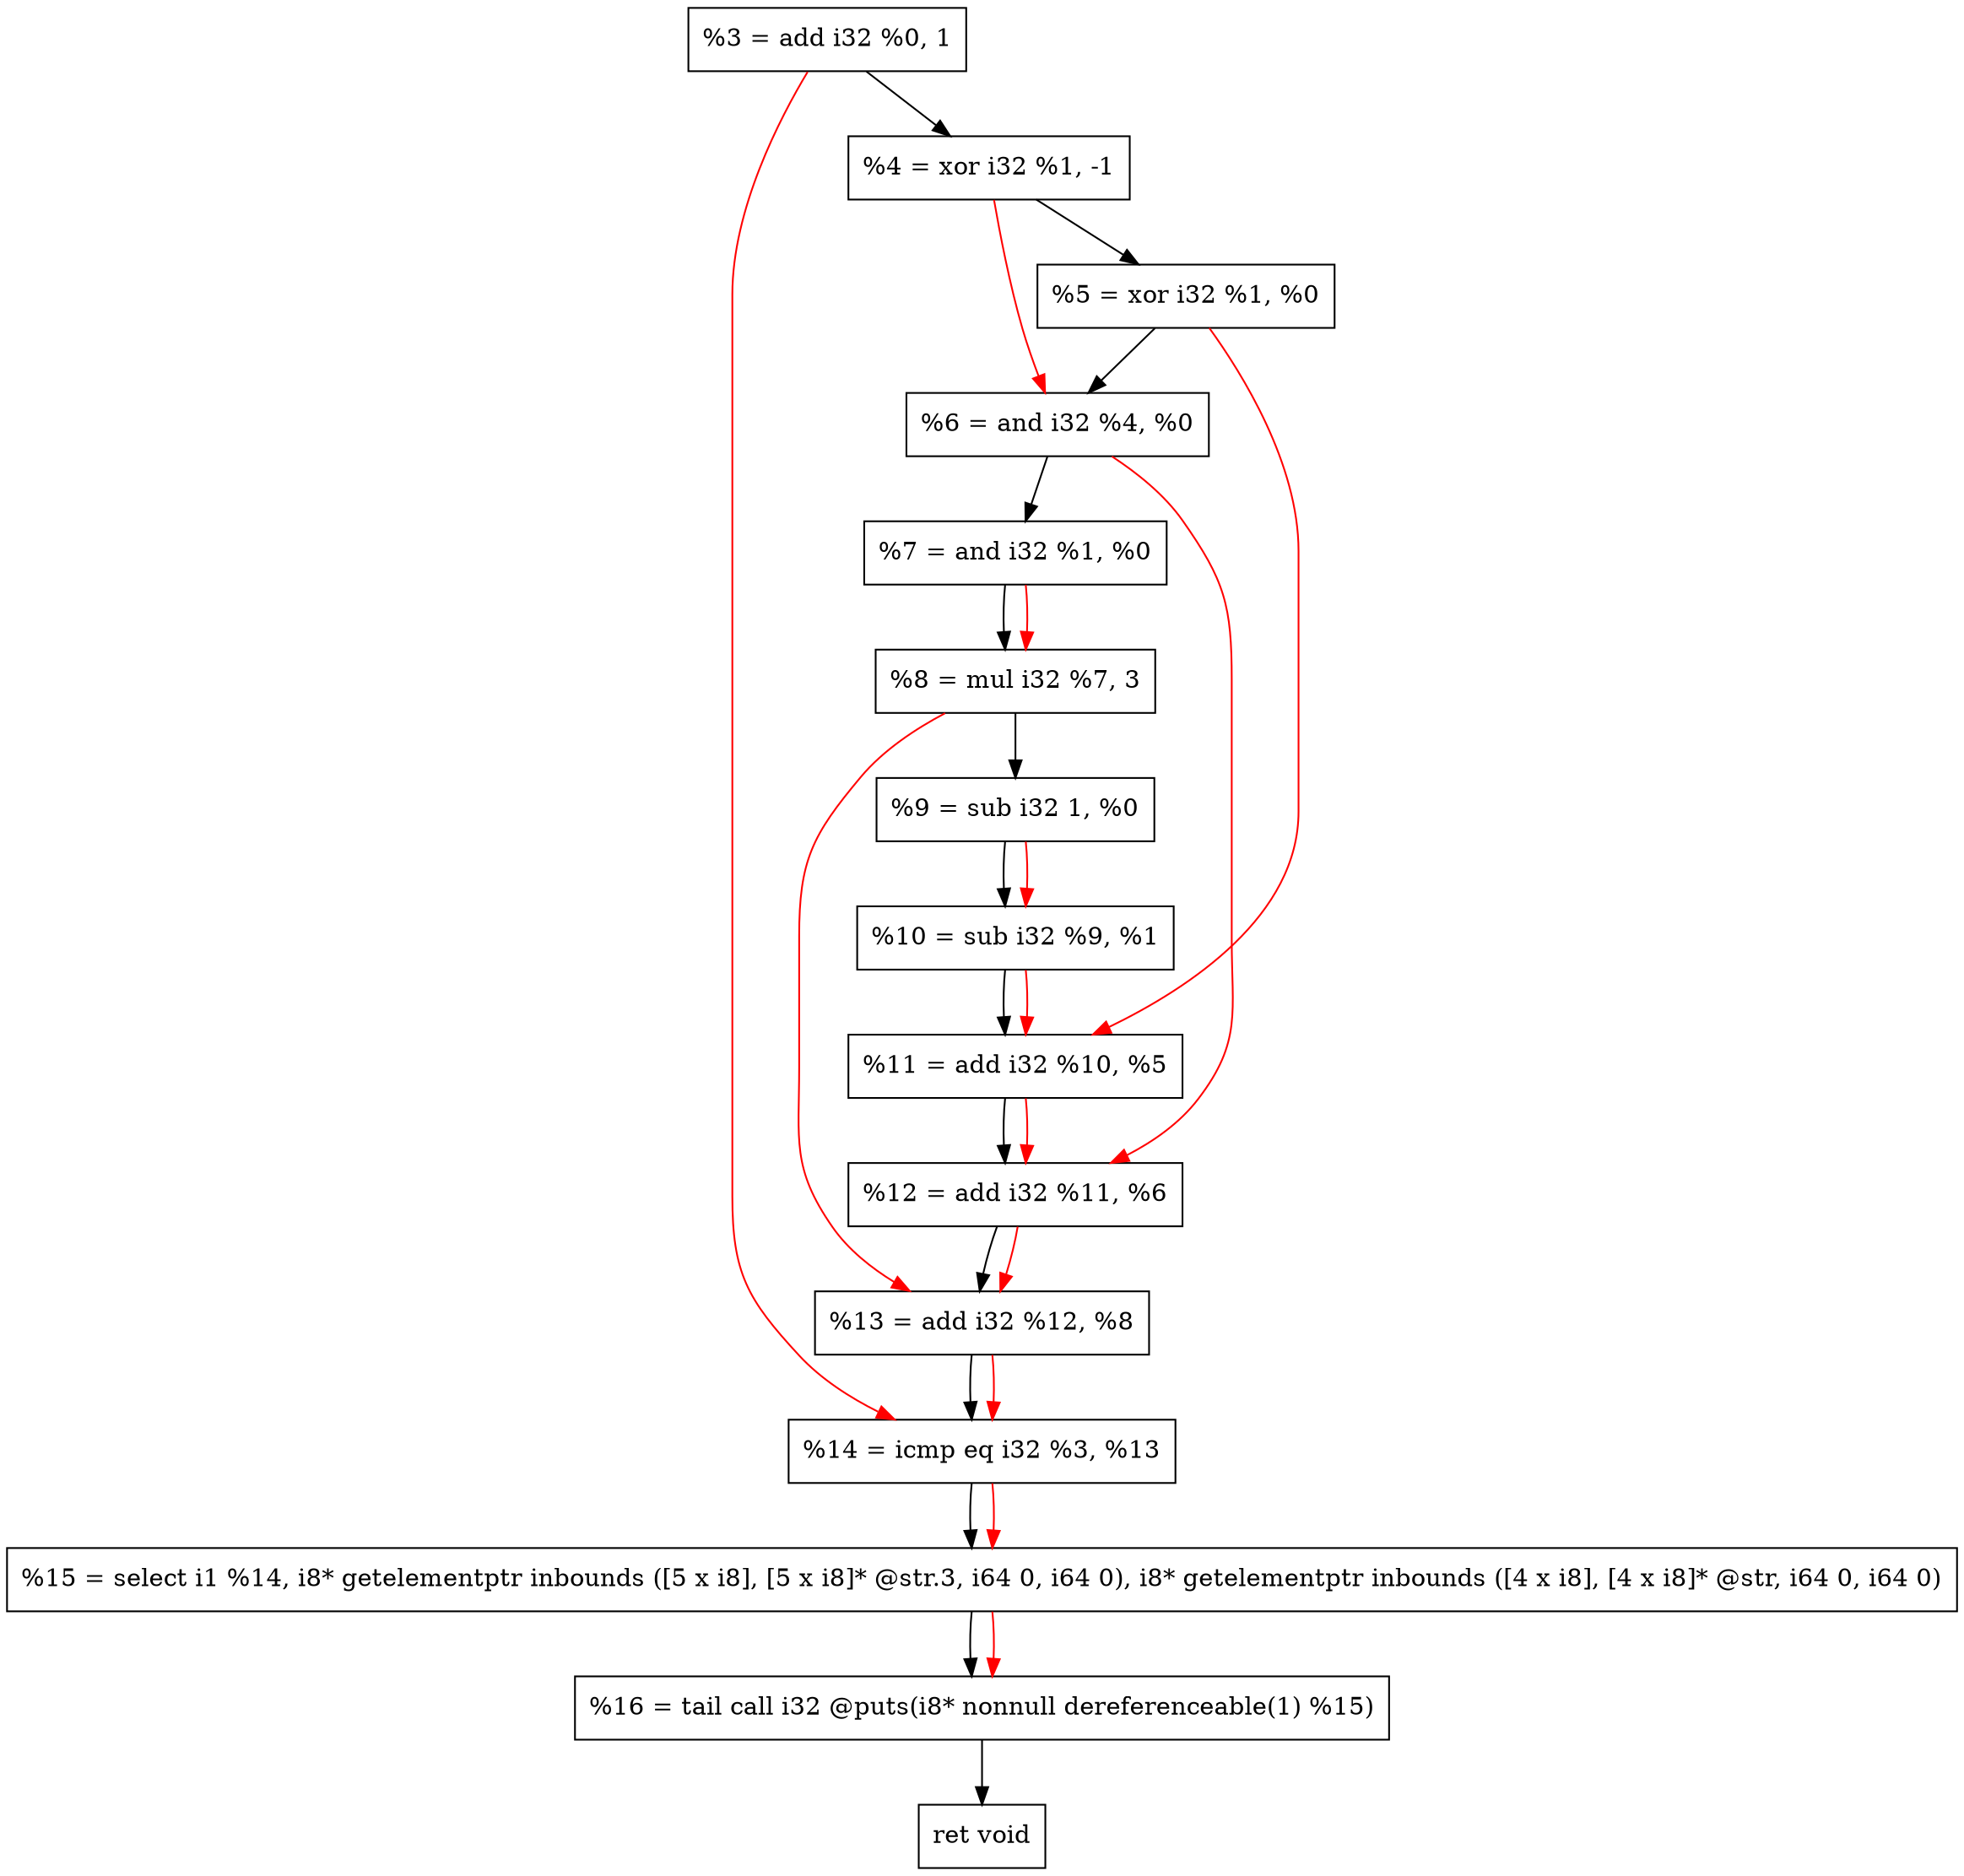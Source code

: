 digraph "DFG for'crackme' function" {
	Node0x1f5b940[shape=record, label="  %3 = add i32 %0, 1"];
	Node0x1f5b9e0[shape=record, label="  %4 = xor i32 %1, -1"];
	Node0x1f5baa0[shape=record, label="  %5 = xor i32 %1, %0"];
	Node0x1f5bb10[shape=record, label="  %6 = and i32 %4, %0"];
	Node0x1f5bb80[shape=record, label="  %7 = and i32 %1, %0"];
	Node0x1f5bbf0[shape=record, label="  %8 = mul i32 %7, 3"];
	Node0x1f5bc60[shape=record, label="  %9 = sub i32 1, %0"];
	Node0x1f5bcd0[shape=record, label="  %10 = sub i32 %9, %1"];
	Node0x1f5bd40[shape=record, label="  %11 = add i32 %10, %5"];
	Node0x1f5bdb0[shape=record, label="  %12 = add i32 %11, %6"];
	Node0x1f5be20[shape=record, label="  %13 = add i32 %12, %8"];
	Node0x1f5be90[shape=record, label="  %14 = icmp eq i32 %3, %13"];
	Node0x1efc388[shape=record, label="  %15 = select i1 %14, i8* getelementptr inbounds ([5 x i8], [5 x i8]* @str.3, i64 0, i64 0), i8* getelementptr inbounds ([4 x i8], [4 x i8]* @str, i64 0, i64 0)"];
	Node0x1f5c330[shape=record, label="  %16 = tail call i32 @puts(i8* nonnull dereferenceable(1) %15)"];
	Node0x1f5c380[shape=record, label="  ret void"];
	Node0x1f5b940 -> Node0x1f5b9e0;
	Node0x1f5b9e0 -> Node0x1f5baa0;
	Node0x1f5baa0 -> Node0x1f5bb10;
	Node0x1f5bb10 -> Node0x1f5bb80;
	Node0x1f5bb80 -> Node0x1f5bbf0;
	Node0x1f5bbf0 -> Node0x1f5bc60;
	Node0x1f5bc60 -> Node0x1f5bcd0;
	Node0x1f5bcd0 -> Node0x1f5bd40;
	Node0x1f5bd40 -> Node0x1f5bdb0;
	Node0x1f5bdb0 -> Node0x1f5be20;
	Node0x1f5be20 -> Node0x1f5be90;
	Node0x1f5be90 -> Node0x1efc388;
	Node0x1efc388 -> Node0x1f5c330;
	Node0x1f5c330 -> Node0x1f5c380;
edge [color=red]
	Node0x1f5b9e0 -> Node0x1f5bb10;
	Node0x1f5bb80 -> Node0x1f5bbf0;
	Node0x1f5bc60 -> Node0x1f5bcd0;
	Node0x1f5bcd0 -> Node0x1f5bd40;
	Node0x1f5baa0 -> Node0x1f5bd40;
	Node0x1f5bd40 -> Node0x1f5bdb0;
	Node0x1f5bb10 -> Node0x1f5bdb0;
	Node0x1f5bdb0 -> Node0x1f5be20;
	Node0x1f5bbf0 -> Node0x1f5be20;
	Node0x1f5b940 -> Node0x1f5be90;
	Node0x1f5be20 -> Node0x1f5be90;
	Node0x1f5be90 -> Node0x1efc388;
	Node0x1efc388 -> Node0x1f5c330;
}
